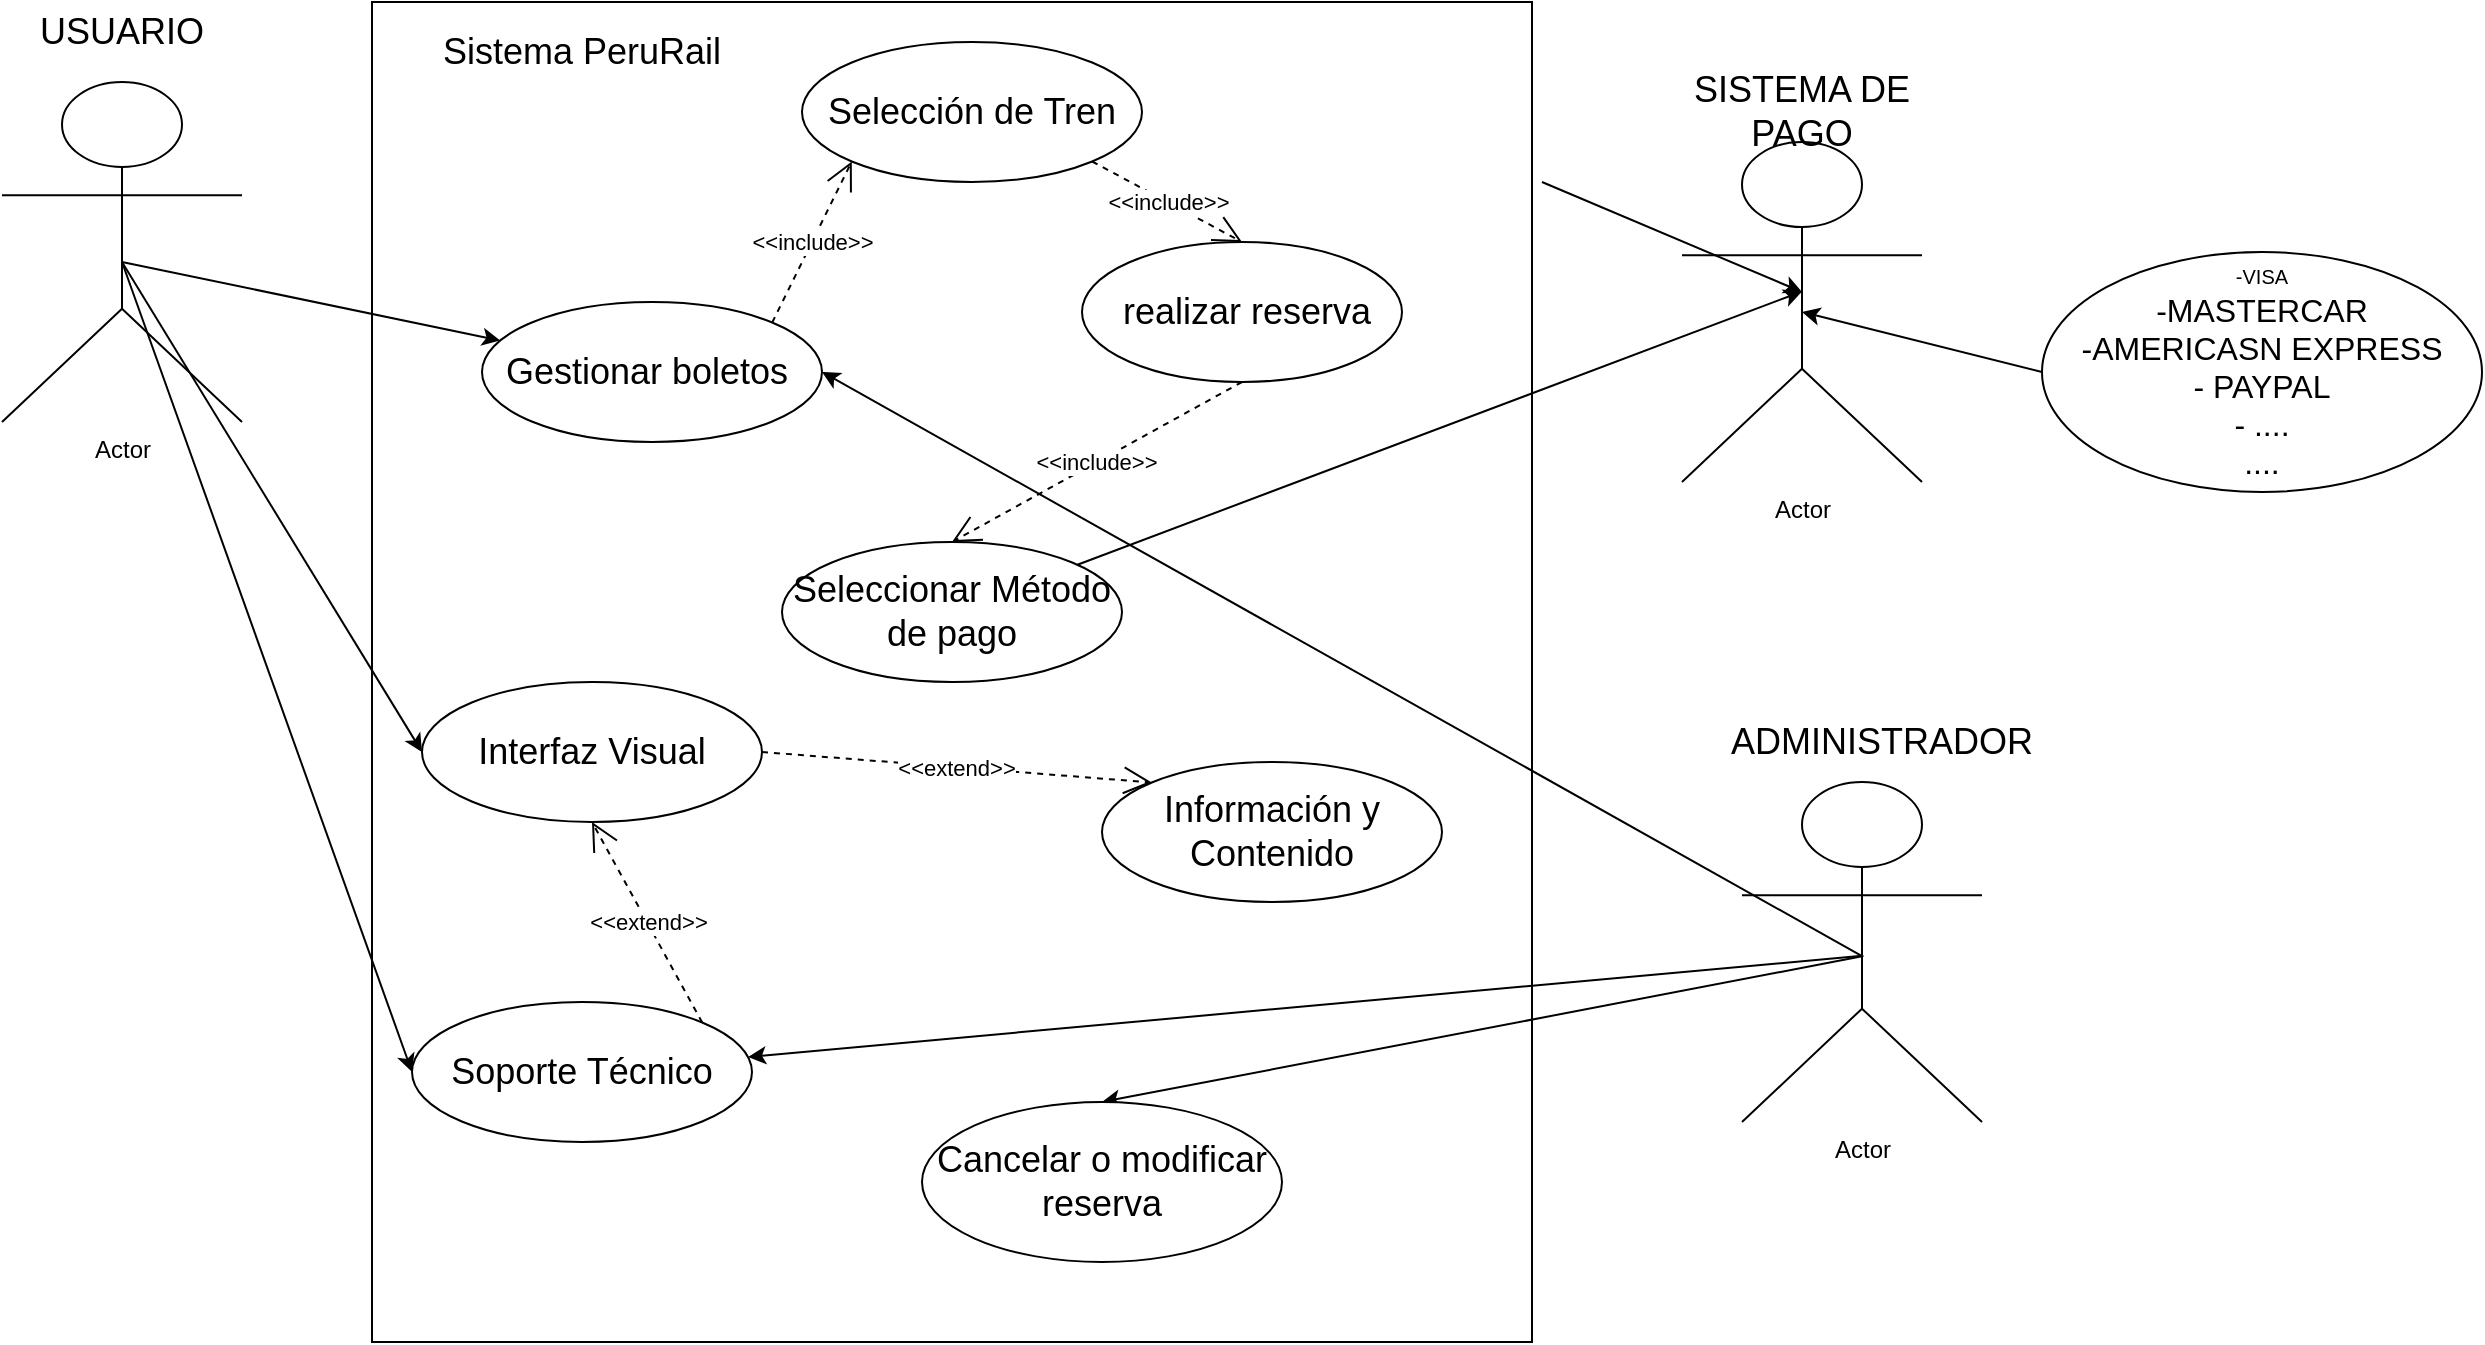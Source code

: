 <mxfile version="27.0.6">
  <diagram name="Página-1" id="PM6Nu7noYMHaJpYSSAjI">
    <mxGraphModel dx="1427" dy="756" grid="1" gridSize="10" guides="1" tooltips="1" connect="1" arrows="1" fold="1" page="1" pageScale="1" pageWidth="827" pageHeight="1169" math="0" shadow="0">
      <root>
        <object label="" id="0">
          <mxCell />
        </object>
        <mxCell id="1" parent="0" />
        <mxCell id="TC1D73VwZfqgDRdJC2S0-26" value="" style="rounded=0;whiteSpace=wrap;html=1;" parent="1" vertex="1">
          <mxGeometry x="255" y="70" width="580" height="670" as="geometry" />
        </mxCell>
        <mxCell id="TC1D73VwZfqgDRdJC2S0-27" value="&lt;font style=&quot;font-size: 18px;&quot;&gt;Gestionar boletos&amp;nbsp;&lt;/font&gt;" style="ellipse;whiteSpace=wrap;html=1;" parent="1" vertex="1">
          <mxGeometry x="310" y="220" width="170" height="70" as="geometry" />
        </mxCell>
        <mxCell id="TC1D73VwZfqgDRdJC2S0-28" value="&lt;font style=&quot;font-size: 18px;&quot;&gt;Seleccionar Método de pago&lt;/font&gt;" style="ellipse;whiteSpace=wrap;html=1;" parent="1" vertex="1">
          <mxGeometry x="460" y="340" width="170" height="70" as="geometry" />
        </mxCell>
        <mxCell id="TC1D73VwZfqgDRdJC2S0-29" value="&lt;font style=&quot;font-size: 18px;&quot;&gt;Selección de Tren&lt;/font&gt;" style="ellipse;whiteSpace=wrap;html=1;" parent="1" vertex="1">
          <mxGeometry x="470" y="90" width="170" height="70" as="geometry" />
        </mxCell>
        <mxCell id="TC1D73VwZfqgDRdJC2S0-30" value="&lt;font style=&quot;font-size: 18px;&quot;&gt;Información y Contenido&lt;/font&gt;" style="ellipse;whiteSpace=wrap;html=1;" parent="1" vertex="1">
          <mxGeometry x="620" y="450" width="170" height="70" as="geometry" />
        </mxCell>
        <mxCell id="TC1D73VwZfqgDRdJC2S0-32" value="&lt;font style=&quot;font-size: 18px;&quot;&gt;Soporte Técnico&lt;/font&gt;" style="ellipse;whiteSpace=wrap;html=1;" parent="1" vertex="1">
          <mxGeometry x="275" y="570" width="170" height="70" as="geometry" />
        </mxCell>
        <mxCell id="TC1D73VwZfqgDRdJC2S0-33" value="&lt;font style=&quot;font-size: 18px;&quot;&gt;Interfaz Visual&lt;/font&gt;" style="ellipse;whiteSpace=wrap;html=1;" parent="1" vertex="1">
          <mxGeometry x="280" y="410" width="170" height="70" as="geometry" />
        </mxCell>
        <mxCell id="TC1D73VwZfqgDRdJC2S0-35" value="Actor" style="shape=umlActor;verticalLabelPosition=bottom;verticalAlign=top;html=1;outlineConnect=0;" parent="1" vertex="1">
          <mxGeometry x="910" y="140" width="120" height="170" as="geometry" />
        </mxCell>
        <object label="Actor" id="TC1D73VwZfqgDRdJC2S0-36">
          <mxCell style="shape=umlActor;verticalLabelPosition=bottom;verticalAlign=top;html=1;outlineConnect=0;" parent="1" vertex="1">
            <mxGeometry x="70" y="110" width="120" height="170" as="geometry" />
          </mxCell>
        </object>
        <mxCell id="TC1D73VwZfqgDRdJC2S0-37" value="Actor" style="shape=umlActor;verticalLabelPosition=bottom;verticalAlign=top;html=1;outlineConnect=0;" parent="1" vertex="1">
          <mxGeometry x="940" y="460" width="120" height="170" as="geometry" />
        </mxCell>
        <mxCell id="TC1D73VwZfqgDRdJC2S0-41" value="&lt;font style=&quot;font-size: 18px;&quot;&gt;USUARIO&lt;/font&gt;" style="text;html=1;align=center;verticalAlign=middle;whiteSpace=wrap;rounded=0;" parent="1" vertex="1">
          <mxGeometry x="100" y="70" width="60" height="30" as="geometry" />
        </mxCell>
        <mxCell id="TC1D73VwZfqgDRdJC2S0-42" value="&lt;font style=&quot;font-size: 18px;&quot;&gt;ADMINISTRADOR&lt;/font&gt;" style="text;html=1;align=center;verticalAlign=middle;whiteSpace=wrap;rounded=0;" parent="1" vertex="1">
          <mxGeometry x="970" y="420" width="80" height="40" as="geometry" />
        </mxCell>
        <mxCell id="TC1D73VwZfqgDRdJC2S0-43" value="&lt;font style=&quot;font-size: 18px;&quot;&gt;SISTEMA DE PAGO&lt;/font&gt;" style="text;html=1;align=center;verticalAlign=middle;whiteSpace=wrap;rounded=0;" parent="1" vertex="1">
          <mxGeometry x="910" y="110" width="120" height="30" as="geometry" />
        </mxCell>
        <mxCell id="TC1D73VwZfqgDRdJC2S0-45" value="&lt;font style=&quot;font-size: 18px;&quot;&gt;Sistema PeruRail&lt;/font&gt;" style="text;html=1;align=center;verticalAlign=middle;whiteSpace=wrap;rounded=0;" parent="1" vertex="1">
          <mxGeometry x="260" y="80" width="200" height="30" as="geometry" />
        </mxCell>
        <mxCell id="TC1D73VwZfqgDRdJC2S0-48" value="" style="endArrow=classic;html=1;rounded=0;" parent="1" target="TC1D73VwZfqgDRdJC2S0-27" edge="1">
          <mxGeometry width="50" height="50" relative="1" as="geometry">
            <mxPoint x="130" y="200" as="sourcePoint" />
            <mxPoint x="180" y="150" as="targetPoint" />
            <Array as="points" />
          </mxGeometry>
        </mxCell>
        <mxCell id="TC1D73VwZfqgDRdJC2S0-52" value="" style="endArrow=classic;html=1;rounded=0;entryX=0;entryY=0.5;entryDx=0;entryDy=0;" parent="1" target="TC1D73VwZfqgDRdJC2S0-33" edge="1">
          <mxGeometry width="50" height="50" relative="1" as="geometry">
            <mxPoint x="130" y="200" as="sourcePoint" />
            <mxPoint x="520" y="385" as="targetPoint" />
            <Array as="points" />
          </mxGeometry>
        </mxCell>
        <mxCell id="TC1D73VwZfqgDRdJC2S0-54" value="" style="endArrow=classic;html=1;rounded=0;entryX=0;entryY=0.5;entryDx=0;entryDy=0;" parent="1" target="TC1D73VwZfqgDRdJC2S0-32" edge="1">
          <mxGeometry width="50" height="50" relative="1" as="geometry">
            <mxPoint x="130" y="200" as="sourcePoint" />
            <mxPoint x="335" y="460" as="targetPoint" />
            <Array as="points" />
          </mxGeometry>
        </mxCell>
        <mxCell id="TC1D73VwZfqgDRdJC2S0-55" value="" style="endArrow=classic;html=1;rounded=0;entryX=0.5;entryY=0;entryDx=0;entryDy=0;exitX=0.506;exitY=0.512;exitDx=0;exitDy=0;exitPerimeter=0;" parent="1" target="NcRQIlm_eBkPzuiHCASi-1" edge="1" source="TC1D73VwZfqgDRdJC2S0-37">
          <mxGeometry width="50" height="50" relative="1" as="geometry">
            <mxPoint x="1000" y="540" as="sourcePoint" />
            <mxPoint x="760" y="660" as="targetPoint" />
          </mxGeometry>
        </mxCell>
        <mxCell id="TC1D73VwZfqgDRdJC2S0-57" value="" style="endArrow=classic;html=1;rounded=0;entryX=0.5;entryY=0.5;entryDx=0;entryDy=0;entryPerimeter=0;" parent="1" source="TC1D73VwZfqgDRdJC2S0-28" edge="1">
          <mxGeometry width="50" height="50" relative="1" as="geometry">
            <mxPoint x="655.1" y="340.0" as="sourcePoint" />
            <mxPoint x="970" y="214.75" as="targetPoint" />
          </mxGeometry>
        </mxCell>
        <mxCell id="TC1D73VwZfqgDRdJC2S0-62" value="" style="endArrow=classic;html=1;rounded=0;exitX=0.501;exitY=0.511;exitDx=0;exitDy=0;exitPerimeter=0;" parent="1" target="TC1D73VwZfqgDRdJC2S0-32" edge="1" source="TC1D73VwZfqgDRdJC2S0-37">
          <mxGeometry width="50" height="50" relative="1" as="geometry">
            <mxPoint x="1000" y="540" as="sourcePoint" />
            <mxPoint x="755" y="660" as="targetPoint" />
          </mxGeometry>
        </mxCell>
        <mxCell id="zQ8F3WvQ2oIKZYdGVN_U-3" value="&amp;lt;&amp;lt;include&amp;gt;&amp;gt;" style="endArrow=open;endSize=12;dashed=1;html=1;rounded=0;entryX=0;entryY=1;entryDx=0;entryDy=0;exitX=1;exitY=0;exitDx=0;exitDy=0;" parent="1" source="TC1D73VwZfqgDRdJC2S0-27" target="TC1D73VwZfqgDRdJC2S0-29" edge="1">
          <mxGeometry width="160" relative="1" as="geometry">
            <mxPoint x="550" y="170" as="sourcePoint" />
            <mxPoint x="710" y="170" as="targetPoint" />
          </mxGeometry>
        </mxCell>
        <mxCell id="zQ8F3WvQ2oIKZYdGVN_U-4" value="&amp;lt;&amp;lt;include&amp;gt;&amp;gt;" style="endArrow=open;endSize=12;dashed=1;html=1;rounded=0;exitX=0.5;exitY=1;exitDx=0;exitDy=0;entryX=0.5;entryY=0;entryDx=0;entryDy=0;" parent="1" source="vGtXAlJTISRzWIM2-R6Q-1" target="TC1D73VwZfqgDRdJC2S0-28" edge="1">
          <mxGeometry width="160" relative="1" as="geometry">
            <mxPoint x="520" y="332" as="sourcePoint" />
            <mxPoint x="573" y="260" as="targetPoint" />
          </mxGeometry>
        </mxCell>
        <mxCell id="zQ8F3WvQ2oIKZYdGVN_U-5" value="&amp;lt;&amp;lt;extend&amp;gt;&amp;gt;" style="endArrow=open;endSize=12;dashed=1;html=1;rounded=0;exitX=1;exitY=0;exitDx=0;exitDy=0;entryX=0.5;entryY=1;entryDx=0;entryDy=0;" parent="1" source="TC1D73VwZfqgDRdJC2S0-32" target="TC1D73VwZfqgDRdJC2S0-33" edge="1">
          <mxGeometry width="160" relative="1" as="geometry">
            <mxPoint x="500" y="530" as="sourcePoint" />
            <mxPoint x="582" y="590" as="targetPoint" />
          </mxGeometry>
        </mxCell>
        <mxCell id="zQ8F3WvQ2oIKZYdGVN_U-6" value="" style="endArrow=classic;html=1;rounded=0;" parent="1" edge="1">
          <mxGeometry width="50" height="50" relative="1" as="geometry">
            <mxPoint x="840" y="160" as="sourcePoint" />
            <mxPoint x="970" y="215" as="targetPoint" />
            <Array as="points">
              <mxPoint x="970" y="215" />
            </Array>
          </mxGeometry>
        </mxCell>
        <mxCell id="NcRQIlm_eBkPzuiHCASi-1" value="&lt;font style=&quot;font-size: 18px;&quot;&gt;Cancelar o modificar reserva&lt;/font&gt;" style="ellipse;whiteSpace=wrap;html=1;" parent="1" vertex="1">
          <mxGeometry x="530" y="620" width="180" height="80" as="geometry" />
        </mxCell>
        <mxCell id="NcRQIlm_eBkPzuiHCASi-3" value="" style="endArrow=classic;html=1;rounded=0;exitX=0.5;exitY=0.512;exitDx=0;exitDy=0;exitPerimeter=0;entryX=1;entryY=0.5;entryDx=0;entryDy=0;" parent="1" edge="1" target="TC1D73VwZfqgDRdJC2S0-27" source="TC1D73VwZfqgDRdJC2S0-37">
          <mxGeometry width="50" height="50" relative="1" as="geometry">
            <mxPoint x="1000" y="540" as="sourcePoint" />
            <mxPoint x="830" y="320" as="targetPoint" />
          </mxGeometry>
        </mxCell>
        <mxCell id="aBZJWRzEslPnsAGGafWX-1" value="&amp;lt;&amp;lt;extend&amp;gt;&amp;gt;" style="endArrow=open;endSize=12;dashed=1;html=1;rounded=0;exitX=1;exitY=0.5;exitDx=0;exitDy=0;entryX=0;entryY=0;entryDx=0;entryDy=0;" parent="1" source="TC1D73VwZfqgDRdJC2S0-33" target="TC1D73VwZfqgDRdJC2S0-30" edge="1">
          <mxGeometry width="160" relative="1" as="geometry">
            <mxPoint x="662" y="550" as="sourcePoint" />
            <mxPoint x="560" y="418" as="targetPoint" />
          </mxGeometry>
        </mxCell>
        <mxCell id="vGtXAlJTISRzWIM2-R6Q-1" value="&lt;font style=&quot;font-size: 18px;&quot;&gt;&amp;nbsp;realizar reserva&lt;/font&gt;" style="ellipse;whiteSpace=wrap;html=1;" vertex="1" parent="1">
          <mxGeometry x="610" y="190" width="160" height="70" as="geometry" />
        </mxCell>
        <mxCell id="vGtXAlJTISRzWIM2-R6Q-2" value="&amp;lt;&amp;lt;include&amp;gt;&amp;gt;" style="endArrow=open;endSize=12;dashed=1;html=1;rounded=0;exitX=1;exitY=1;exitDx=0;exitDy=0;entryX=0.5;entryY=0;entryDx=0;entryDy=0;" edge="1" parent="1" source="TC1D73VwZfqgDRdJC2S0-29" target="vGtXAlJTISRzWIM2-R6Q-1">
          <mxGeometry width="160" relative="1" as="geometry">
            <mxPoint x="673" y="150" as="sourcePoint" />
            <mxPoint x="620" y="210" as="targetPoint" />
          </mxGeometry>
        </mxCell>
        <mxCell id="vGtXAlJTISRzWIM2-R6Q-3" value="&lt;font style=&quot;font-size: 10px;&quot;&gt;-VISA&lt;/font&gt;&lt;div&gt;&lt;font size=&quot;3&quot; style=&quot;&quot;&gt;-MASTERCAR&lt;/font&gt;&lt;/div&gt;&lt;div&gt;&lt;font size=&quot;3&quot; style=&quot;&quot;&gt;-AMERICASN EXPRESS&lt;/font&gt;&lt;/div&gt;&lt;div&gt;&lt;font size=&quot;3&quot; style=&quot;&quot;&gt;- PAYPAL&lt;/font&gt;&lt;/div&gt;&lt;div&gt;&lt;font size=&quot;3&quot; style=&quot;&quot;&gt;- ....&lt;/font&gt;&lt;/div&gt;&lt;div&gt;&lt;font size=&quot;3&quot; style=&quot;&quot;&gt;....&lt;/font&gt;&lt;/div&gt;" style="ellipse;whiteSpace=wrap;html=1;" vertex="1" parent="1">
          <mxGeometry x="1090" y="195" width="220" height="120" as="geometry" />
        </mxCell>
        <mxCell id="vGtXAlJTISRzWIM2-R6Q-4" value="" style="endArrow=classic;html=1;rounded=0;entryX=0.5;entryY=0.5;entryDx=0;entryDy=0;exitX=0;exitY=0.5;exitDx=0;exitDy=0;entryPerimeter=0;" edge="1" parent="1" source="vGtXAlJTISRzWIM2-R6Q-3" target="TC1D73VwZfqgDRdJC2S0-35">
          <mxGeometry width="50" height="50" relative="1" as="geometry">
            <mxPoint x="1241" y="230" as="sourcePoint" />
            <mxPoint x="1071" y="263" as="targetPoint" />
          </mxGeometry>
        </mxCell>
      </root>
    </mxGraphModel>
  </diagram>
</mxfile>
